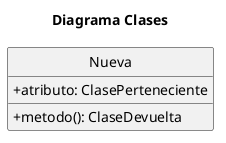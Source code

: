 @startuml
title Diagrama Clases
hide Circle
skinparam classAttributeIconSize 0

class Nueva{
    + atributo: ClasePerteneciente
    + metodo(): ClaseDevuelta
}


/'
*->
o->
--> abajo
-right->
'/


@enduml